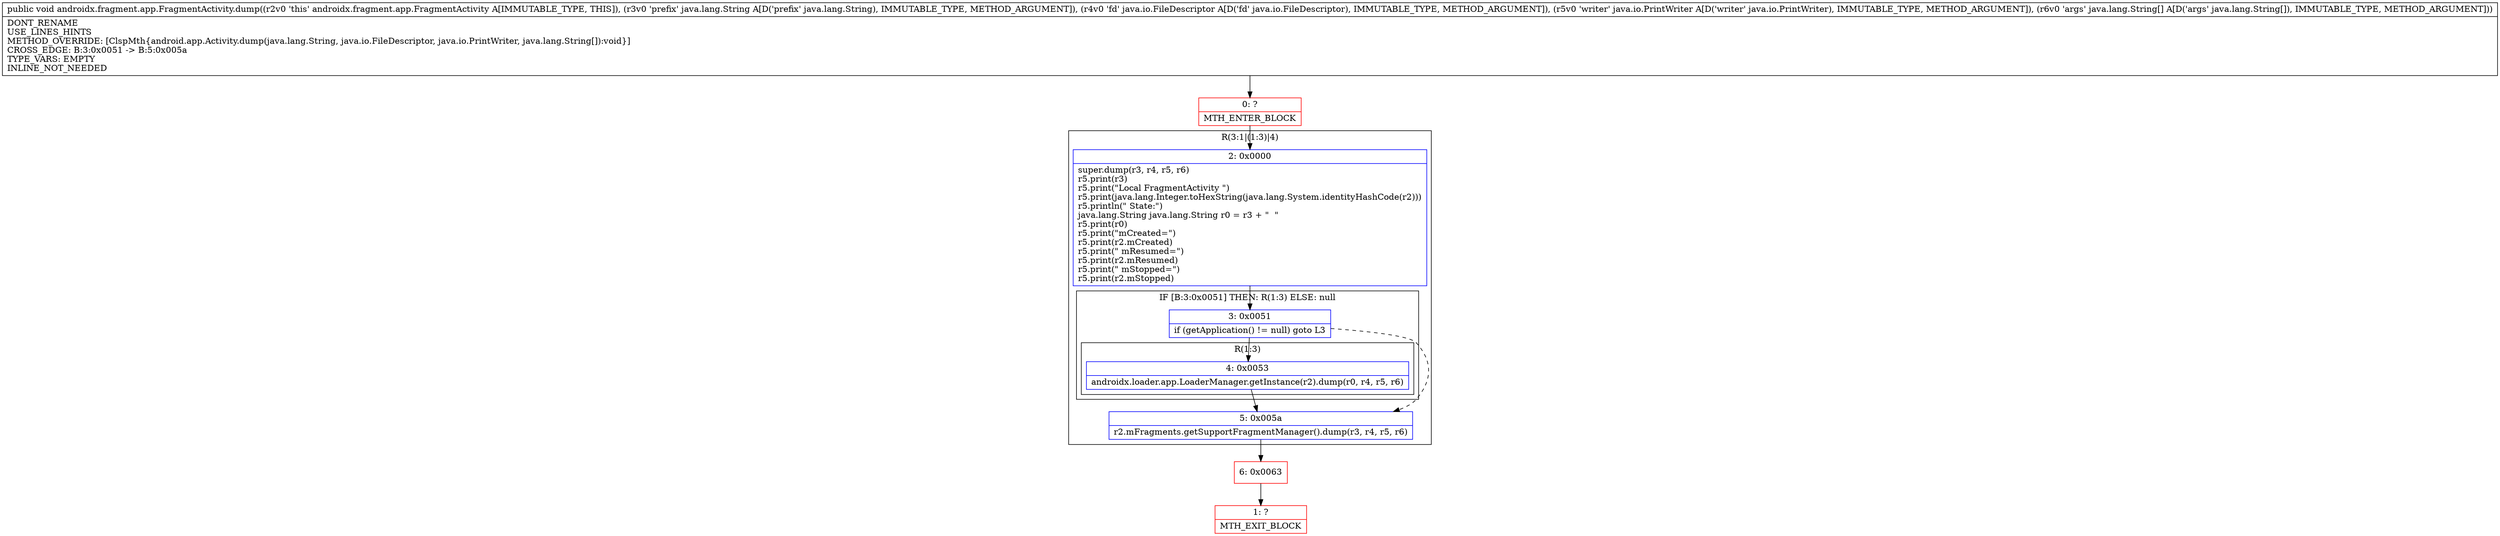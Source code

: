 digraph "CFG forandroidx.fragment.app.FragmentActivity.dump(Ljava\/lang\/String;Ljava\/io\/FileDescriptor;Ljava\/io\/PrintWriter;[Ljava\/lang\/String;)V" {
subgraph cluster_Region_2639022 {
label = "R(3:1|(1:3)|4)";
node [shape=record,color=blue];
Node_2 [shape=record,label="{2\:\ 0x0000|super.dump(r3, r4, r5, r6)\lr5.print(r3)\lr5.print(\"Local FragmentActivity \")\lr5.print(java.lang.Integer.toHexString(java.lang.System.identityHashCode(r2)))\lr5.println(\" State:\")\ljava.lang.String java.lang.String r0 = r3 + \"  \"\lr5.print(r0)\lr5.print(\"mCreated=\")\lr5.print(r2.mCreated)\lr5.print(\" mResumed=\")\lr5.print(r2.mResumed)\lr5.print(\" mStopped=\")\lr5.print(r2.mStopped)\l}"];
subgraph cluster_IfRegion_1075804513 {
label = "IF [B:3:0x0051] THEN: R(1:3) ELSE: null";
node [shape=record,color=blue];
Node_3 [shape=record,label="{3\:\ 0x0051|if (getApplication() != null) goto L3\l}"];
subgraph cluster_Region_353486103 {
label = "R(1:3)";
node [shape=record,color=blue];
Node_4 [shape=record,label="{4\:\ 0x0053|androidx.loader.app.LoaderManager.getInstance(r2).dump(r0, r4, r5, r6)\l}"];
}
}
Node_5 [shape=record,label="{5\:\ 0x005a|r2.mFragments.getSupportFragmentManager().dump(r3, r4, r5, r6)\l}"];
}
Node_0 [shape=record,color=red,label="{0\:\ ?|MTH_ENTER_BLOCK\l}"];
Node_6 [shape=record,color=red,label="{6\:\ 0x0063}"];
Node_1 [shape=record,color=red,label="{1\:\ ?|MTH_EXIT_BLOCK\l}"];
MethodNode[shape=record,label="{public void androidx.fragment.app.FragmentActivity.dump((r2v0 'this' androidx.fragment.app.FragmentActivity A[IMMUTABLE_TYPE, THIS]), (r3v0 'prefix' java.lang.String A[D('prefix' java.lang.String), IMMUTABLE_TYPE, METHOD_ARGUMENT]), (r4v0 'fd' java.io.FileDescriptor A[D('fd' java.io.FileDescriptor), IMMUTABLE_TYPE, METHOD_ARGUMENT]), (r5v0 'writer' java.io.PrintWriter A[D('writer' java.io.PrintWriter), IMMUTABLE_TYPE, METHOD_ARGUMENT]), (r6v0 'args' java.lang.String[] A[D('args' java.lang.String[]), IMMUTABLE_TYPE, METHOD_ARGUMENT]))  | DONT_RENAME\lUSE_LINES_HINTS\lMETHOD_OVERRIDE: [ClspMth\{android.app.Activity.dump(java.lang.String, java.io.FileDescriptor, java.io.PrintWriter, java.lang.String[]):void\}]\lCROSS_EDGE: B:3:0x0051 \-\> B:5:0x005a\lTYPE_VARS: EMPTY\lINLINE_NOT_NEEDED\l}"];
MethodNode -> Node_0;Node_2 -> Node_3;
Node_3 -> Node_4;
Node_3 -> Node_5[style=dashed];
Node_4 -> Node_5;
Node_5 -> Node_6;
Node_0 -> Node_2;
Node_6 -> Node_1;
}

